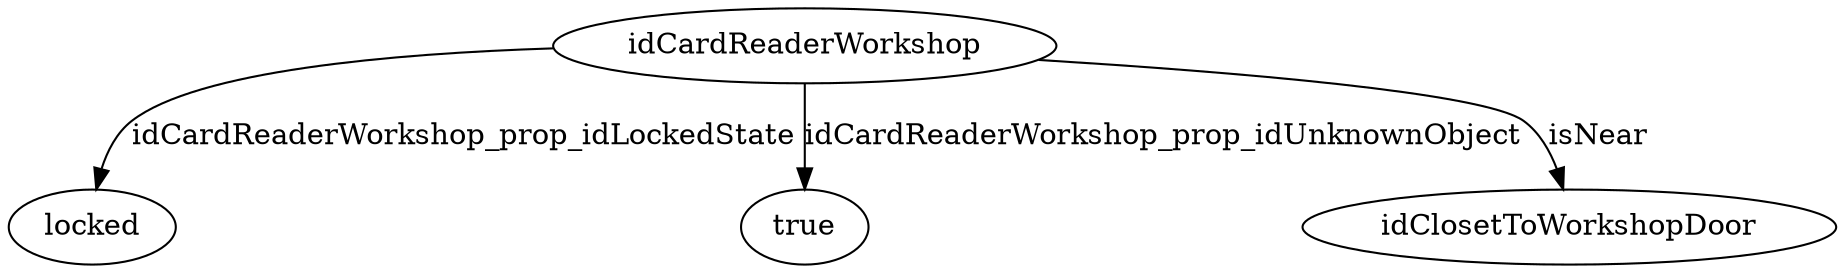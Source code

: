 strict digraph  {
idCardReaderWorkshop [node_type=entity_node];
locked [node_type=property_node];
true [node_type=property_node];
idClosetToWorkshopDoor [node_type=entity_node];
idCardReaderWorkshop -> locked  [edge_type=property, label=idCardReaderWorkshop_prop_idLockedState];
idCardReaderWorkshop -> true  [edge_type=property, label=idCardReaderWorkshop_prop_idUnknownObject];
idCardReaderWorkshop -> idClosetToWorkshopDoor  [edge_type=relationship, label=isNear];
}
